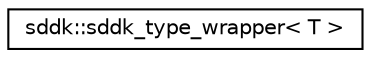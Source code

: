 digraph "Graphical Class Hierarchy"
{
 // INTERACTIVE_SVG=YES
  edge [fontname="Helvetica",fontsize="10",labelfontname="Helvetica",labelfontsize="10"];
  node [fontname="Helvetica",fontsize="10",shape=record];
  rankdir="LR";
  Node1 [label="sddk::sddk_type_wrapper\< T \>",height=0.2,width=0.4,color="black", fillcolor="white", style="filled",URL="$classsddk_1_1sddk__type__wrapper.html",tooltip="Wrapper for data types. "];
}

